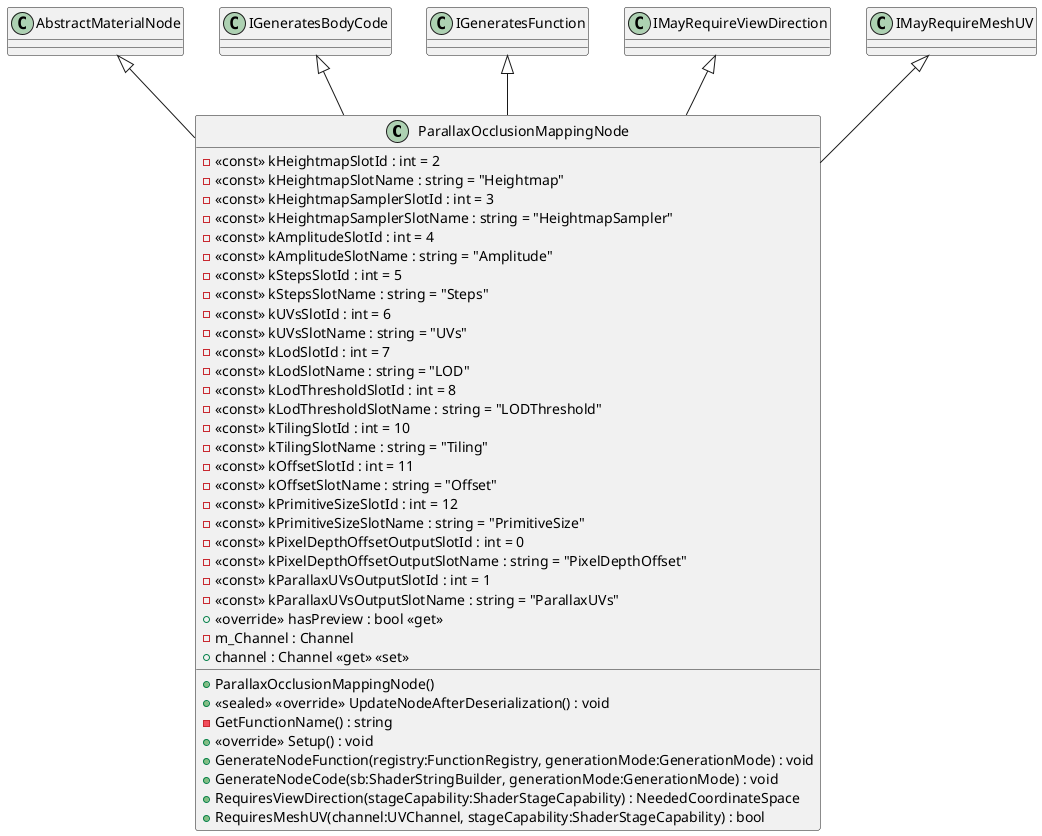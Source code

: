 @startuml
class ParallaxOcclusionMappingNode {
    + ParallaxOcclusionMappingNode()
    - <<const>> kHeightmapSlotId : int = 2
    - <<const>> kHeightmapSlotName : string = "Heightmap"
    - <<const>> kHeightmapSamplerSlotId : int = 3
    - <<const>> kHeightmapSamplerSlotName : string = "HeightmapSampler"
    - <<const>> kAmplitudeSlotId : int = 4
    - <<const>> kAmplitudeSlotName : string = "Amplitude"
    - <<const>> kStepsSlotId : int = 5
    - <<const>> kStepsSlotName : string = "Steps"
    - <<const>> kUVsSlotId : int = 6
    - <<const>> kUVsSlotName : string = "UVs"
    - <<const>> kLodSlotId : int = 7
    - <<const>> kLodSlotName : string = "LOD"
    - <<const>> kLodThresholdSlotId : int = 8
    - <<const>> kLodThresholdSlotName : string = "LODThreshold"
    - <<const>> kTilingSlotId : int = 10
    - <<const>> kTilingSlotName : string = "Tiling"
    - <<const>> kOffsetSlotId : int = 11
    - <<const>> kOffsetSlotName : string = "Offset"
    - <<const>> kPrimitiveSizeSlotId : int = 12
    - <<const>> kPrimitiveSizeSlotName : string = "PrimitiveSize"
    - <<const>> kPixelDepthOffsetOutputSlotId : int = 0
    - <<const>> kPixelDepthOffsetOutputSlotName : string = "PixelDepthOffset"
    - <<const>> kParallaxUVsOutputSlotId : int = 1
    - <<const>> kParallaxUVsOutputSlotName : string = "ParallaxUVs"
    + <<override>> hasPreview : bool <<get>>
    - m_Channel : Channel
    + channel : Channel <<get>> <<set>>
    + <<sealed>> <<override>> UpdateNodeAfterDeserialization() : void
    - GetFunctionName() : string
    + <<override>> Setup() : void
    + GenerateNodeFunction(registry:FunctionRegistry, generationMode:GenerationMode) : void
    + GenerateNodeCode(sb:ShaderStringBuilder, generationMode:GenerationMode) : void
    + RequiresViewDirection(stageCapability:ShaderStageCapability) : NeededCoordinateSpace
    + RequiresMeshUV(channel:UVChannel, stageCapability:ShaderStageCapability) : bool
}
AbstractMaterialNode <|-- ParallaxOcclusionMappingNode
IGeneratesBodyCode <|-- ParallaxOcclusionMappingNode
IGeneratesFunction <|-- ParallaxOcclusionMappingNode
IMayRequireViewDirection <|-- ParallaxOcclusionMappingNode
IMayRequireMeshUV <|-- ParallaxOcclusionMappingNode
@enduml
